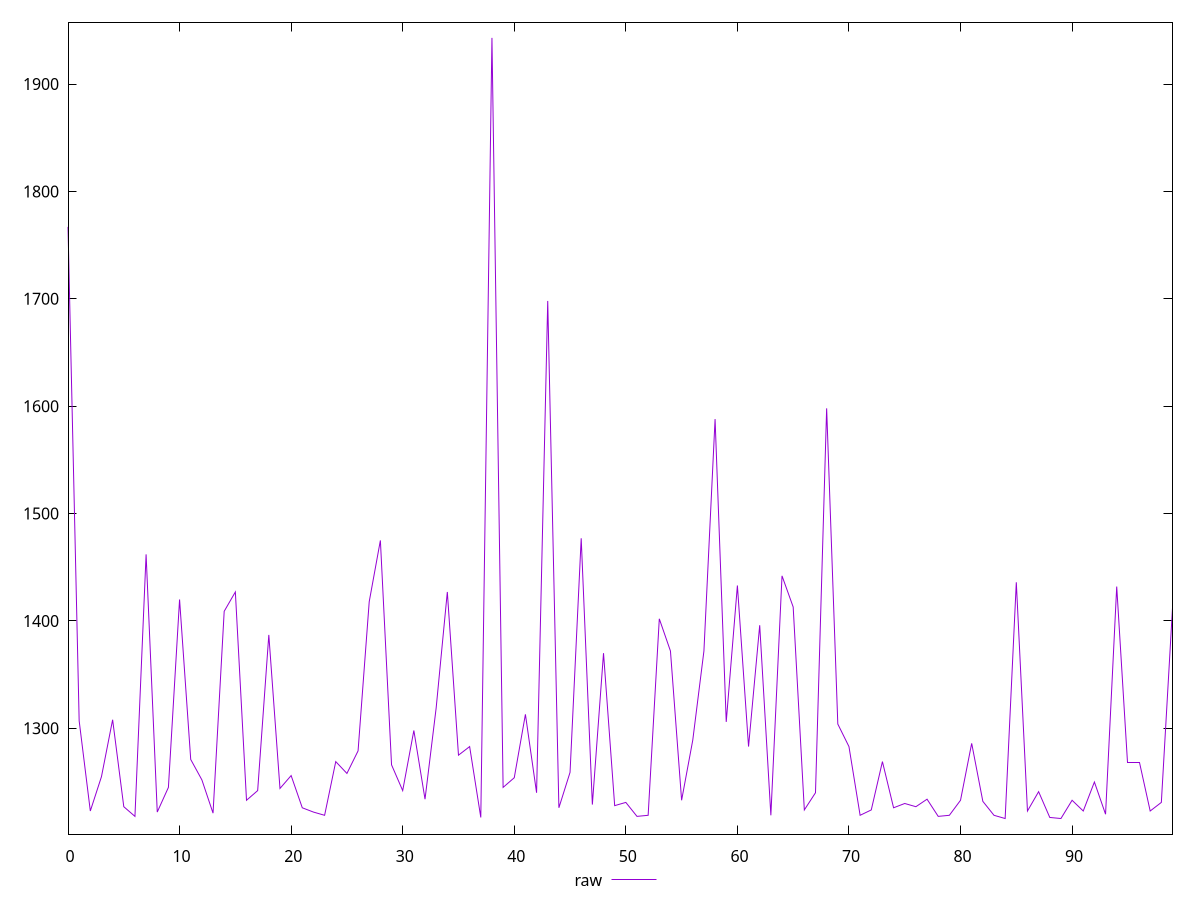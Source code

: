 reset

$raw <<EOF
0 1767
1 1307
2 1223
3 1255
4 1308
5 1227
6 1218
7 1462
8 1222
9 1245
10 1420
11 1271
12 1252
13 1221
14 1409
15 1427
16 1233
17 1242
18 1387
19 1244
20 1256
21 1226
22 1222
23 1219
24 1269
25 1258
26 1279
27 1418
28 1475
29 1266
30 1242
31 1298
32 1234
33 1319
34 1427
35 1275
36 1283
37 1217
38 1943
39 1245
40 1254
41 1313
42 1240
43 1698
44 1226
45 1259
46 1477
47 1229
48 1370
49 1228
50 1231
51 1218
52 1219
53 1402
54 1372
55 1233
56 1289
57 1372
58 1588
59 1306
60 1433
61 1283
62 1396
63 1219
64 1442
65 1413
66 1224
67 1240
68 1598
69 1304
70 1283
71 1219
72 1224
73 1269
74 1226
75 1230
76 1227
77 1234
78 1218
79 1219
80 1233
81 1286
82 1232
83 1219
84 1216
85 1436
86 1223
87 1241
88 1217
89 1216
90 1233
91 1223
92 1250
93 1220
94 1432
95 1268
96 1268
97 1223
98 1231
99 1412
EOF

set key outside below
set xrange [0:99]
set yrange [1201.46:1957.54]
set trange [1201.46:1957.54]
set terminal svg size 640, 500 enhanced background rgb 'white'
set output "report_00013_2021-02-09T12-04-24.940Z/uses-rel-preload/samples/pages+cached+noadtech+nomedia+nocss/raw/values.svg"

plot $raw title "raw" with line

reset
